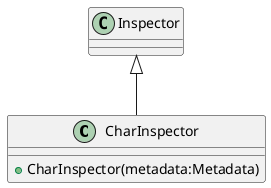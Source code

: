 @startuml
class CharInspector {
    + CharInspector(metadata:Metadata)
}
Inspector <|-- CharInspector
@enduml
